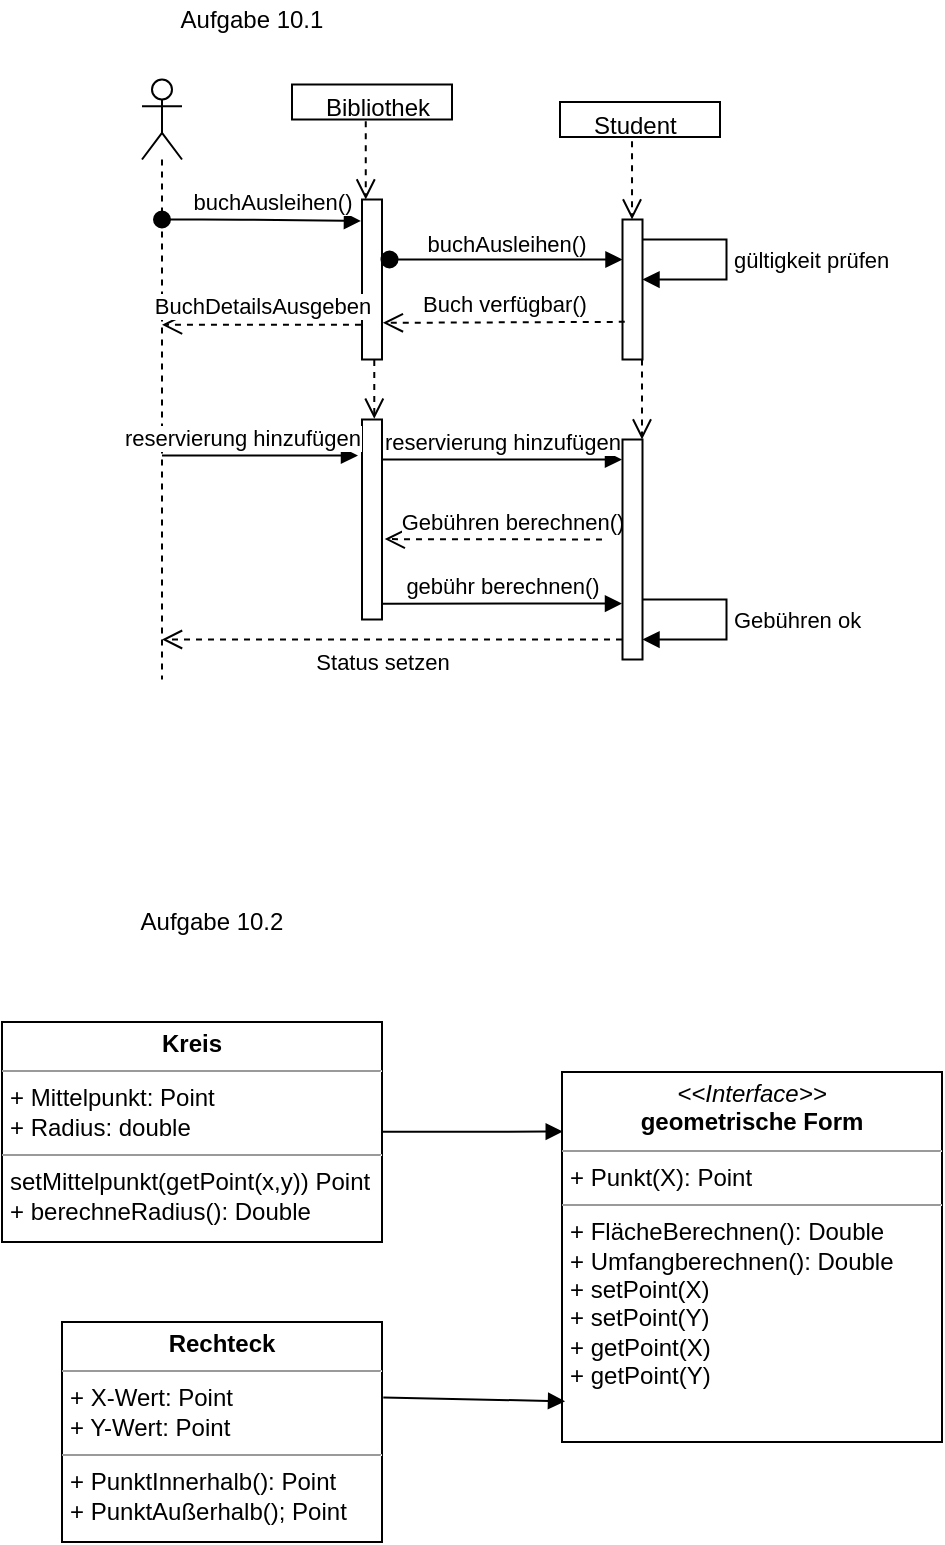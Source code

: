 <mxfile version="14.7.8" type="github">
  <diagram id="C5RBs43oDa-KdzZeNtuy" name="Page-1">
    <mxGraphModel dx="950" dy="414" grid="1" gridSize="10" guides="1" tooltips="1" connect="1" arrows="1" fold="1" page="1" pageScale="1" pageWidth="827" pageHeight="1169" math="0" shadow="0">
      <root>
        <mxCell id="WIyWlLk6GJQsqaUBKTNV-0" />
        <mxCell id="WIyWlLk6GJQsqaUBKTNV-1" parent="WIyWlLk6GJQsqaUBKTNV-0" />
        <mxCell id="tYF_dMg2inxap3Txix1V-1" value="" style="html=1;points=[];perimeter=orthogonalPerimeter;" vertex="1" parent="WIyWlLk6GJQsqaUBKTNV-1">
          <mxGeometry x="300" y="248.75" width="10" height="100" as="geometry" />
        </mxCell>
        <mxCell id="tYF_dMg2inxap3Txix1V-5" value="" style="html=1;points=[];perimeter=orthogonalPerimeter;" vertex="1" parent="WIyWlLk6GJQsqaUBKTNV-1">
          <mxGeometry x="300" y="138.75" width="10" height="80" as="geometry" />
        </mxCell>
        <mxCell id="tYF_dMg2inxap3Txix1V-6" value="buchAusleihen()" style="html=1;verticalAlign=bottom;startArrow=oval;endArrow=block;startSize=8;entryX=-0.052;entryY=0.134;entryDx=0;entryDy=0;entryPerimeter=0;" edge="1" target="tYF_dMg2inxap3Txix1V-5" parent="WIyWlLk6GJQsqaUBKTNV-1">
          <mxGeometry x="0.111" relative="1" as="geometry">
            <mxPoint x="200" y="148.75" as="sourcePoint" />
            <mxPoint x="290" y="148.75" as="targetPoint" />
            <Array as="points">
              <mxPoint x="230" y="148.75" />
            </Array>
            <mxPoint as="offset" />
          </mxGeometry>
        </mxCell>
        <mxCell id="tYF_dMg2inxap3Txix1V-7" value="" style="shape=umlLifeline;participant=umlActor;perimeter=lifelinePerimeter;whiteSpace=wrap;html=1;container=1;collapsible=0;recursiveResize=0;verticalAlign=top;spacingTop=36;outlineConnect=0;" vertex="1" parent="WIyWlLk6GJQsqaUBKTNV-1">
          <mxGeometry x="190" y="78.75" width="20" height="300" as="geometry" />
        </mxCell>
        <mxCell id="tYF_dMg2inxap3Txix1V-10" value="" style="html=1;points=[];perimeter=orthogonalPerimeter;" vertex="1" parent="WIyWlLk6GJQsqaUBKTNV-1">
          <mxGeometry x="430.25" y="148.75" width="10" height="70" as="geometry" />
        </mxCell>
        <mxCell id="tYF_dMg2inxap3Txix1V-11" value="Gebühren ok" style="edgeStyle=orthogonalEdgeStyle;html=1;align=left;spacingLeft=2;endArrow=block;rounded=0;" edge="1" parent="WIyWlLk6GJQsqaUBKTNV-1">
          <mxGeometry relative="1" as="geometry">
            <mxPoint x="440.5" y="338.75" as="sourcePoint" />
            <Array as="points">
              <mxPoint x="482.25" y="338.75" />
              <mxPoint x="482.25" y="358.75" />
            </Array>
            <mxPoint x="440.25" y="358.75" as="targetPoint" />
          </mxGeometry>
        </mxCell>
        <mxCell id="tYF_dMg2inxap3Txix1V-13" value="" style="html=1;points=[];perimeter=orthogonalPerimeter;rotation=90;" vertex="1" parent="WIyWlLk6GJQsqaUBKTNV-1">
          <mxGeometry x="296.25" y="50" width="17.5" height="80" as="geometry" />
        </mxCell>
        <mxCell id="tYF_dMg2inxap3Txix1V-16" value="" style="html=1;verticalAlign=bottom;endArrow=open;dashed=1;endSize=8;exitX=1.048;exitY=0.539;exitDx=0;exitDy=0;exitPerimeter=0;" edge="1" parent="WIyWlLk6GJQsqaUBKTNV-1" source="tYF_dMg2inxap3Txix1V-13" target="tYF_dMg2inxap3Txix1V-5">
          <mxGeometry x="0.102" y="18" relative="1" as="geometry">
            <mxPoint x="380" y="258.75" as="sourcePoint" />
            <mxPoint x="300" y="258.75" as="targetPoint" />
            <mxPoint as="offset" />
          </mxGeometry>
        </mxCell>
        <mxCell id="tYF_dMg2inxap3Txix1V-18" value="Bibliothek" style="text;whiteSpace=wrap;html=1;" vertex="1" parent="WIyWlLk6GJQsqaUBKTNV-1">
          <mxGeometry x="280" y="78.75" width="60" height="10" as="geometry" />
        </mxCell>
        <mxCell id="tYF_dMg2inxap3Txix1V-20" value="" style="html=1;points=[];perimeter=orthogonalPerimeter;rotation=90;" vertex="1" parent="WIyWlLk6GJQsqaUBKTNV-1">
          <mxGeometry x="430.25" y="58.75" width="17.5" height="80" as="geometry" />
        </mxCell>
        <mxCell id="tYF_dMg2inxap3Txix1V-21" value="Student" style="text;whiteSpace=wrap;html=1;" vertex="1" parent="WIyWlLk6GJQsqaUBKTNV-1">
          <mxGeometry x="414" y="87.5" width="60" height="10" as="geometry" />
        </mxCell>
        <mxCell id="tYF_dMg2inxap3Txix1V-22" value="" style="html=1;verticalAlign=bottom;endArrow=open;dashed=1;endSize=8;exitX=1.048;exitY=0.539;exitDx=0;exitDy=0;exitPerimeter=0;" edge="1" parent="WIyWlLk6GJQsqaUBKTNV-1">
          <mxGeometry x="0.102" y="18" relative="1" as="geometry">
            <mxPoint x="435.01" y="109.59" as="sourcePoint" />
            <mxPoint x="435.01" y="148.75" as="targetPoint" />
            <mxPoint as="offset" />
          </mxGeometry>
        </mxCell>
        <mxCell id="tYF_dMg2inxap3Txix1V-23" value="buchAusleihen()" style="html=1;verticalAlign=bottom;startArrow=oval;endArrow=block;startSize=8;" edge="1" parent="WIyWlLk6GJQsqaUBKTNV-1" target="tYF_dMg2inxap3Txix1V-10">
          <mxGeometry x="0.005" y="-1" relative="1" as="geometry">
            <mxPoint x="313.75" y="168.75" as="sourcePoint" />
            <mxPoint x="433.75" y="169.75" as="targetPoint" />
            <Array as="points">
              <mxPoint x="343.75" y="168.75" />
            </Array>
            <mxPoint as="offset" />
          </mxGeometry>
        </mxCell>
        <mxCell id="tYF_dMg2inxap3Txix1V-24" value="gültigkeit prüfen" style="edgeStyle=orthogonalEdgeStyle;html=1;align=left;spacingLeft=2;endArrow=block;rounded=0;" edge="1" parent="WIyWlLk6GJQsqaUBKTNV-1">
          <mxGeometry relative="1" as="geometry">
            <mxPoint x="440.5" y="158.75" as="sourcePoint" />
            <Array as="points">
              <mxPoint x="482.25" y="158.75" />
              <mxPoint x="482.25" y="178.75" />
            </Array>
            <mxPoint x="440.25" y="178.75" as="targetPoint" />
          </mxGeometry>
        </mxCell>
        <mxCell id="tYF_dMg2inxap3Txix1V-25" value="Gebühren berechnen()" style="html=1;verticalAlign=bottom;endArrow=open;dashed=1;endSize=8;entryX=1.138;entryY=0.598;entryDx=0;entryDy=0;entryPerimeter=0;" edge="1" parent="WIyWlLk6GJQsqaUBKTNV-1" target="tYF_dMg2inxap3Txix1V-1">
          <mxGeometry x="-0.167" relative="1" as="geometry">
            <mxPoint x="420" y="308.75" as="sourcePoint" />
            <mxPoint x="310" y="268.75" as="targetPoint" />
            <Array as="points" />
            <mxPoint as="offset" />
          </mxGeometry>
        </mxCell>
        <mxCell id="tYF_dMg2inxap3Txix1V-26" value="gebühr berechnen()" style="html=1;verticalAlign=bottom;endArrow=block;exitX=1.043;exitY=0.921;exitDx=0;exitDy=0;exitPerimeter=0;" edge="1" parent="WIyWlLk6GJQsqaUBKTNV-1" source="tYF_dMg2inxap3Txix1V-1">
          <mxGeometry x="-0.004" width="80" relative="1" as="geometry">
            <mxPoint x="310.25" y="298.75" as="sourcePoint" />
            <mxPoint x="430" y="340.75" as="targetPoint" />
            <mxPoint as="offset" />
          </mxGeometry>
        </mxCell>
        <mxCell id="tYF_dMg2inxap3Txix1V-27" value="Buch verfügbar()" style="html=1;verticalAlign=bottom;endArrow=open;dashed=1;endSize=8;exitX=0.113;exitY=0.731;exitDx=0;exitDy=0;exitPerimeter=0;entryX=1.043;entryY=0.771;entryDx=0;entryDy=0;entryPerimeter=0;" edge="1" parent="WIyWlLk6GJQsqaUBKTNV-1" source="tYF_dMg2inxap3Txix1V-10" target="tYF_dMg2inxap3Txix1V-5">
          <mxGeometry relative="1" as="geometry">
            <mxPoint x="430" y="178.75" as="sourcePoint" />
            <mxPoint x="310" y="178.75" as="targetPoint" />
          </mxGeometry>
        </mxCell>
        <mxCell id="tYF_dMg2inxap3Txix1V-28" value="BuchDetailsAusgeben" style="html=1;verticalAlign=bottom;endArrow=open;dashed=1;endSize=8;exitX=-0.052;exitY=0.783;exitDx=0;exitDy=0;exitPerimeter=0;" edge="1" parent="WIyWlLk6GJQsqaUBKTNV-1" source="tYF_dMg2inxap3Txix1V-5" target="tYF_dMg2inxap3Txix1V-7">
          <mxGeometry x="-0.005" relative="1" as="geometry">
            <mxPoint x="300" y="178.75" as="sourcePoint" />
            <mxPoint x="200" y="178.75" as="targetPoint" />
            <mxPoint as="offset" />
          </mxGeometry>
        </mxCell>
        <mxCell id="tYF_dMg2inxap3Txix1V-29" value="reservierung hinzufügen" style="html=1;verticalAlign=bottom;endArrow=block;" edge="1" parent="WIyWlLk6GJQsqaUBKTNV-1" source="tYF_dMg2inxap3Txix1V-7">
          <mxGeometry x="-0.184" width="80" relative="1" as="geometry">
            <mxPoint x="200" y="268.75" as="sourcePoint" />
            <mxPoint x="298" y="266.75" as="targetPoint" />
            <mxPoint as="offset" />
          </mxGeometry>
        </mxCell>
        <mxCell id="tYF_dMg2inxap3Txix1V-30" value="" style="html=1;verticalAlign=bottom;endArrow=open;dashed=1;endSize=8;entryX=0.614;entryY=-0.004;entryDx=0;entryDy=0;entryPerimeter=0;exitX=0.614;exitY=1.003;exitDx=0;exitDy=0;exitPerimeter=0;" edge="1" parent="WIyWlLk6GJQsqaUBKTNV-1" source="tYF_dMg2inxap3Txix1V-5" target="tYF_dMg2inxap3Txix1V-1">
          <mxGeometry x="0.339" y="24" relative="1" as="geometry">
            <mxPoint x="450" y="218.75" as="sourcePoint" />
            <mxPoint x="370" y="218.75" as="targetPoint" />
            <mxPoint as="offset" />
          </mxGeometry>
        </mxCell>
        <mxCell id="tYF_dMg2inxap3Txix1V-31" value="reservierung hinzufügen" style="html=1;verticalAlign=bottom;endArrow=block;" edge="1" parent="WIyWlLk6GJQsqaUBKTNV-1">
          <mxGeometry width="80" relative="1" as="geometry">
            <mxPoint x="310" y="268.75" as="sourcePoint" />
            <mxPoint x="430" y="268.75" as="targetPoint" />
          </mxGeometry>
        </mxCell>
        <mxCell id="tYF_dMg2inxap3Txix1V-32" value="" style="html=1;points=[];perimeter=orthogonalPerimeter;" vertex="1" parent="WIyWlLk6GJQsqaUBKTNV-1">
          <mxGeometry x="430.25" y="258.75" width="10" height="110" as="geometry" />
        </mxCell>
        <mxCell id="tYF_dMg2inxap3Txix1V-34" value="" style="html=1;verticalAlign=bottom;endArrow=open;dashed=1;endSize=8;" edge="1" parent="WIyWlLk6GJQsqaUBKTNV-1">
          <mxGeometry x="0.5" y="30" relative="1" as="geometry">
            <mxPoint x="440" y="218.75" as="sourcePoint" />
            <mxPoint x="440" y="258.75" as="targetPoint" />
            <mxPoint as="offset" />
          </mxGeometry>
        </mxCell>
        <mxCell id="tYF_dMg2inxap3Txix1V-35" value="Status setzen" style="html=1;verticalAlign=bottom;endArrow=open;dashed=1;endSize=8;" edge="1" parent="WIyWlLk6GJQsqaUBKTNV-1" target="tYF_dMg2inxap3Txix1V-7">
          <mxGeometry x="0.044" y="20" relative="1" as="geometry">
            <mxPoint x="430" y="358.75" as="sourcePoint" />
            <mxPoint x="350" y="358.75" as="targetPoint" />
            <mxPoint as="offset" />
          </mxGeometry>
        </mxCell>
        <mxCell id="tYF_dMg2inxap3Txix1V-36" value="Aufgabe 10.1" style="text;html=1;strokeColor=none;fillColor=none;align=center;verticalAlign=middle;whiteSpace=wrap;rounded=0;" vertex="1" parent="WIyWlLk6GJQsqaUBKTNV-1">
          <mxGeometry x="160" y="39" width="170" height="20" as="geometry" />
        </mxCell>
        <mxCell id="tYF_dMg2inxap3Txix1V-37" value="Aufgabe 10.2" style="text;html=1;strokeColor=none;fillColor=none;align=center;verticalAlign=middle;whiteSpace=wrap;rounded=0;" vertex="1" parent="WIyWlLk6GJQsqaUBKTNV-1">
          <mxGeometry x="140" y="490" width="170" height="20" as="geometry" />
        </mxCell>
        <mxCell id="tYF_dMg2inxap3Txix1V-39" value="&lt;p style=&quot;margin: 0px ; margin-top: 4px ; text-align: center&quot;&gt;&lt;i&gt;&amp;lt;&amp;lt;Interface&amp;gt;&amp;gt;&lt;/i&gt;&lt;br&gt;&lt;b&gt;geometrische Form&lt;br&gt;&lt;/b&gt;&lt;/p&gt;&lt;hr size=&quot;1&quot;&gt;&lt;p style=&quot;margin: 0px ; margin-left: 4px&quot;&gt;+ Punkt(X): Point&lt;br&gt;&lt;/p&gt;&lt;hr size=&quot;1&quot;&gt;&lt;p style=&quot;margin: 0px ; margin-left: 4px&quot;&gt;+ FlächeBerechnen(): Double&lt;br&gt;+ Umfangberechnen(): Double&lt;/p&gt;&lt;p style=&quot;margin: 0px ; margin-left: 4px&quot;&gt;+ setPoint(X)&lt;/p&gt;&lt;p style=&quot;margin: 0px ; margin-left: 4px&quot;&gt;+ setPoint(Y)&lt;/p&gt;&lt;p style=&quot;margin: 0px ; margin-left: 4px&quot;&gt;+ getPoint(X)&lt;/p&gt;&lt;p style=&quot;margin: 0px ; margin-left: 4px&quot;&gt;+ getPoint(Y)&lt;br&gt;&lt;/p&gt;" style="verticalAlign=top;align=left;overflow=fill;fontSize=12;fontFamily=Helvetica;html=1;" vertex="1" parent="WIyWlLk6GJQsqaUBKTNV-1">
          <mxGeometry x="400" y="575" width="190" height="185" as="geometry" />
        </mxCell>
        <mxCell id="tYF_dMg2inxap3Txix1V-40" value="&lt;p style=&quot;margin: 0px ; margin-top: 4px ; text-align: center&quot;&gt;&lt;b&gt;Rechteck&lt;/b&gt;&lt;/p&gt;&lt;hr size=&quot;1&quot;&gt;&lt;p style=&quot;margin: 0px ; margin-left: 4px&quot;&gt;+ X-Wert: Point&lt;/p&gt;&lt;p style=&quot;margin: 0px ; margin-left: 4px&quot;&gt;+ Y-Wert: Point&lt;br&gt;&lt;/p&gt;&lt;hr size=&quot;1&quot;&gt;&lt;p style=&quot;margin: 0px ; margin-left: 4px&quot;&gt;+ PunktInnerhalb(): Point&lt;/p&gt;&lt;p style=&quot;margin: 0px ; margin-left: 4px&quot;&gt;+ PunktAußerhalb(); Point&lt;br&gt;&lt;/p&gt;" style="verticalAlign=top;align=left;overflow=fill;fontSize=12;fontFamily=Helvetica;html=1;" vertex="1" parent="WIyWlLk6GJQsqaUBKTNV-1">
          <mxGeometry x="150" y="700" width="160" height="110" as="geometry" />
        </mxCell>
        <mxCell id="tYF_dMg2inxap3Txix1V-41" value="&lt;p style=&quot;margin: 0px ; margin-top: 4px ; text-align: center&quot;&gt;&lt;b&gt;Kreis&lt;/b&gt;&lt;/p&gt;&lt;hr size=&quot;1&quot;&gt;&lt;p style=&quot;margin: 0px ; margin-left: 4px&quot;&gt;+ Mittelpunkt: Point&lt;br&gt;+ Radius: double&lt;/p&gt;&lt;hr size=&quot;1&quot;&gt;&lt;p style=&quot;margin: 0px ; margin-left: 4px&quot;&gt;setMittelpunkt(getPoint(x,y)) Point&lt;br&gt;&lt;/p&gt;&lt;p style=&quot;margin: 0px ; margin-left: 4px&quot;&gt;+ berechneRadius(): Double&lt;br&gt;&lt;/p&gt;" style="verticalAlign=top;align=left;overflow=fill;fontSize=12;fontFamily=Helvetica;html=1;" vertex="1" parent="WIyWlLk6GJQsqaUBKTNV-1">
          <mxGeometry x="120" y="550" width="190" height="110" as="geometry" />
        </mxCell>
        <mxCell id="tYF_dMg2inxap3Txix1V-42" value="" style="html=1;verticalAlign=bottom;endArrow=block;entryX=0.008;entryY=0.89;entryDx=0;entryDy=0;entryPerimeter=0;exitX=1.004;exitY=0.343;exitDx=0;exitDy=0;exitPerimeter=0;" edge="1" parent="WIyWlLk6GJQsqaUBKTNV-1" source="tYF_dMg2inxap3Txix1V-40" target="tYF_dMg2inxap3Txix1V-39">
          <mxGeometry width="80" relative="1" as="geometry">
            <mxPoint x="280" y="790" as="sourcePoint" />
            <mxPoint x="360" y="790" as="targetPoint" />
          </mxGeometry>
        </mxCell>
        <mxCell id="tYF_dMg2inxap3Txix1V-43" value="" style="html=1;verticalAlign=bottom;endArrow=block;entryX=0.002;entryY=0.161;entryDx=0;entryDy=0;entryPerimeter=0;" edge="1" parent="WIyWlLk6GJQsqaUBKTNV-1" source="tYF_dMg2inxap3Txix1V-41" target="tYF_dMg2inxap3Txix1V-39">
          <mxGeometry x="0.107" y="15" width="80" relative="1" as="geometry">
            <mxPoint x="310" y="605" as="sourcePoint" />
            <mxPoint x="390" y="605" as="targetPoint" />
            <mxPoint as="offset" />
          </mxGeometry>
        </mxCell>
      </root>
    </mxGraphModel>
  </diagram>
</mxfile>
